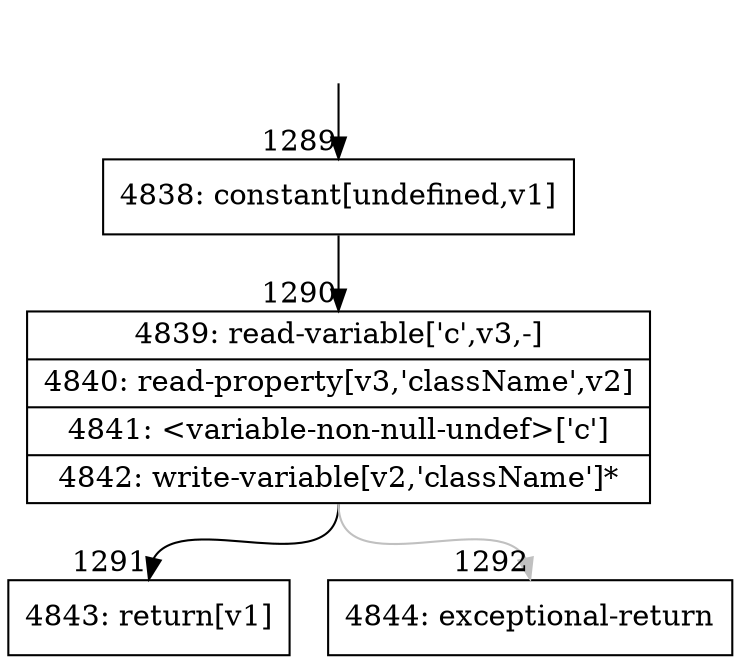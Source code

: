 digraph {
rankdir="TD"
BB_entry77[shape=none,label=""];
BB_entry77 -> BB1289 [tailport=s, headport=n, headlabel="    1289"]
BB1289 [shape=record label="{4838: constant[undefined,v1]}" ] 
BB1289 -> BB1290 [tailport=s, headport=n, headlabel="      1290"]
BB1290 [shape=record label="{4839: read-variable['c',v3,-]|4840: read-property[v3,'className',v2]|4841: \<variable-non-null-undef\>['c']|4842: write-variable[v2,'className']*}" ] 
BB1290 -> BB1291 [tailport=s, headport=n, headlabel="      1291"]
BB1290 -> BB1292 [tailport=s, headport=n, color=gray, headlabel="      1292"]
BB1291 [shape=record label="{4843: return[v1]}" ] 
BB1292 [shape=record label="{4844: exceptional-return}" ] 
//#$~ 997
}
